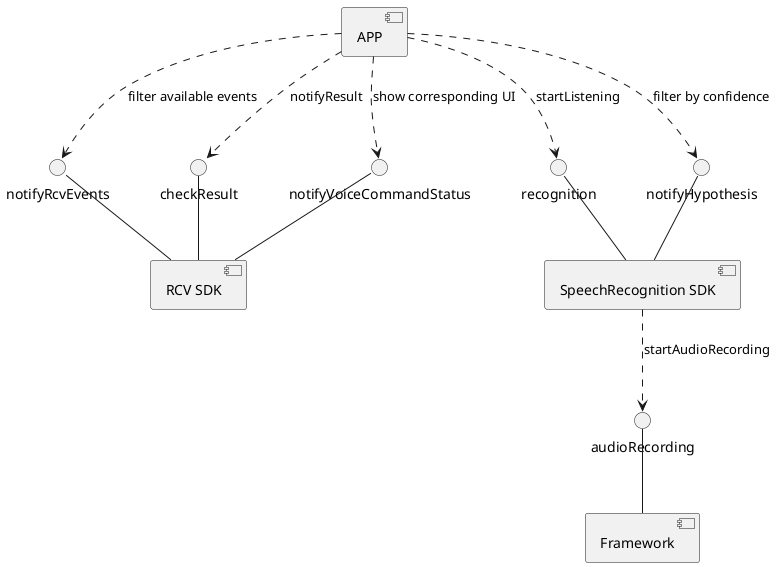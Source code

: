 @startuml
'https://plantuml.com/component-diagram

interface notifyRcvEvents as NRCV


NRCV -d- [RCV SDK]
checkResult -d- [RCV SDK]
notifyVoiceCommandStatus -d- [RCV SDK]
recognition -d- [SpeechRecognition SDK]
notifyHypothesis -d- [SpeechRecognition SDK]
audioRecording -d- [Framework]


[APP] ..> NRCV: filter available events
[APP] ..> recognition: startListening
[APP] ..> notifyHypothesis: filter by confidence
[APP] ..> checkResult: notifyResult
[APP] ..> notifyVoiceCommandStatus: show corresponding UI
[SpeechRecognition SDK] ..> audioRecording: startAudioRecording

@enduml